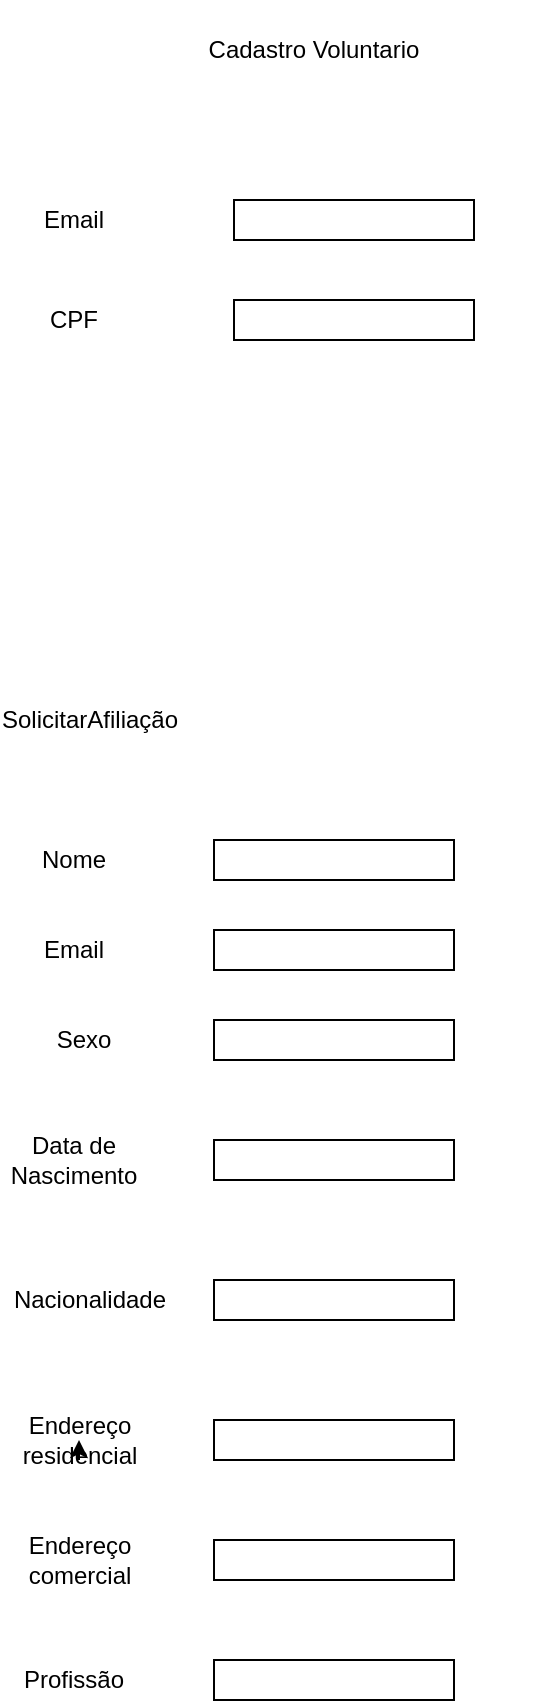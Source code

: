 <mxfile version="12.1.8" type="github" pages="1"><diagram id="g3p1TrioR_m2be5ZjilE" name="Page-1"><mxGraphModel dx="224.79" dy="-191.82" grid="0" gridSize="10" guides="1" tooltips="1" connect="1" arrows="1" fold="1" page="1" pageScale="1" pageWidth="827" pageHeight="1169" math="0" shadow="0"><root><mxCell id="0"/><mxCell id="1" parent="0"/><mxCell id="YFx6nTi4NT0PniofLmIu-2" value="Cadastro Voluntario" style="text;html=1;strokeColor=none;fillColor=none;align=center;verticalAlign=middle;whiteSpace=wrap;rounded=0;" vertex="1" parent="1"><mxGeometry x="115" y="30" width="230" height="50" as="geometry"/></mxCell><mxCell id="YFx6nTi4NT0PniofLmIu-3" value="Email" style="text;html=1;strokeColor=none;fillColor=none;align=center;verticalAlign=middle;whiteSpace=wrap;rounded=0;" vertex="1" parent="1"><mxGeometry x="90" y="130" width="40" height="20" as="geometry"/></mxCell><mxCell id="YFx6nTi4NT0PniofLmIu-12" value="Email" style="text;html=1;strokeColor=none;fillColor=none;align=center;verticalAlign=middle;whiteSpace=wrap;rounded=0;" vertex="1" parent="1"><mxGeometry x="90" y="495" width="40" height="20" as="geometry"/></mxCell><mxCell id="YFx6nTi4NT0PniofLmIu-4" value="CPF" style="text;html=1;strokeColor=none;fillColor=none;align=center;verticalAlign=middle;whiteSpace=wrap;rounded=0;" vertex="1" parent="1"><mxGeometry x="90" y="180" width="40" height="20" as="geometry"/></mxCell><mxCell id="YFx6nTi4NT0PniofLmIu-5" value="SolicitarAfiliação" style="text;html=1;strokeColor=none;fillColor=none;align=center;verticalAlign=middle;whiteSpace=wrap;rounded=0;" vertex="1" parent="1"><mxGeometry x="97.5" y="380" width="40" height="20" as="geometry"/></mxCell><mxCell id="YFx6nTi4NT0PniofLmIu-6" value="Nome" style="text;html=1;strokeColor=none;fillColor=none;align=center;verticalAlign=middle;whiteSpace=wrap;rounded=0;" vertex="1" parent="1"><mxGeometry x="90" y="450" width="40" height="20" as="geometry"/></mxCell><mxCell id="YFx6nTi4NT0PniofLmIu-7" value="Sexo" style="text;html=1;strokeColor=none;fillColor=none;align=center;verticalAlign=middle;whiteSpace=wrap;rounded=0;" vertex="1" parent="1"><mxGeometry x="95" y="540" width="40" height="20" as="geometry"/></mxCell><mxCell id="YFx6nTi4NT0PniofLmIu-8" value="Data de Nascimento" style="text;html=1;strokeColor=none;fillColor=none;align=center;verticalAlign=middle;whiteSpace=wrap;rounded=0;" vertex="1" parent="1"><mxGeometry x="90" y="600" width="40" height="20" as="geometry"/></mxCell><mxCell id="YFx6nTi4NT0PniofLmIu-9" value="Nacionalidade" style="text;html=1;strokeColor=none;fillColor=none;align=center;verticalAlign=middle;whiteSpace=wrap;rounded=0;" vertex="1" parent="1"><mxGeometry x="97.5" y="670" width="40" height="20" as="geometry"/></mxCell><mxCell id="YFx6nTi4NT0PniofLmIu-10" value="Endereço residencial" style="text;html=1;strokeColor=none;fillColor=none;align=center;verticalAlign=middle;whiteSpace=wrap;rounded=0;" vertex="1" parent="1"><mxGeometry x="92.5" y="740" width="40" height="20" as="geometry"/></mxCell><mxCell id="YFx6nTi4NT0PniofLmIu-11" value="Endereço comercial" style="text;html=1;strokeColor=none;fillColor=none;align=center;verticalAlign=middle;whiteSpace=wrap;rounded=0;" vertex="1" parent="1"><mxGeometry x="92.5" y="800" width="40" height="20" as="geometry"/></mxCell><mxCell id="YFx6nTi4NT0PniofLmIu-16" style="edgeStyle=orthogonalEdgeStyle;rounded=0;orthogonalLoop=1;jettySize=auto;html=1;exitX=0.5;exitY=1;exitDx=0;exitDy=0;entryX=0.5;entryY=0.5;entryDx=0;entryDy=0;entryPerimeter=0;" edge="1" parent="1" source="YFx6nTi4NT0PniofLmIu-10" target="YFx6nTi4NT0PniofLmIu-10"><mxGeometry relative="1" as="geometry"/></mxCell><mxCell id="YFx6nTi4NT0PniofLmIu-17" value="Profissão" style="text;html=1;strokeColor=none;fillColor=none;align=center;verticalAlign=middle;whiteSpace=wrap;rounded=0;" vertex="1" parent="1"><mxGeometry x="90" y="860" width="40" height="20" as="geometry"/></mxCell><mxCell id="YFx6nTi4NT0PniofLmIu-18" value="" style="rounded=0;whiteSpace=wrap;html=1;" vertex="1" parent="1"><mxGeometry x="190" y="130" width="120" height="20" as="geometry"/></mxCell><mxCell id="YFx6nTi4NT0PniofLmIu-19" value="" style="rounded=0;whiteSpace=wrap;html=1;" vertex="1" parent="1"><mxGeometry x="190" y="180" width="120" height="20" as="geometry"/></mxCell><mxCell id="YFx6nTi4NT0PniofLmIu-20" value="" style="rounded=0;whiteSpace=wrap;html=1;" vertex="1" parent="1"><mxGeometry x="180" y="450" width="120" height="20" as="geometry"/></mxCell><mxCell id="YFx6nTi4NT0PniofLmIu-22" value="" style="rounded=0;whiteSpace=wrap;html=1;" vertex="1" parent="1"><mxGeometry x="180" y="540" width="120" height="20" as="geometry"/></mxCell><mxCell id="YFx6nTi4NT0PniofLmIu-23" value="" style="rounded=0;whiteSpace=wrap;html=1;" vertex="1" parent="1"><mxGeometry x="180" y="600" width="120" height="20" as="geometry"/></mxCell><mxCell id="YFx6nTi4NT0PniofLmIu-24" value="" style="rounded=0;whiteSpace=wrap;html=1;" vertex="1" parent="1"><mxGeometry x="180" y="670" width="120" height="20" as="geometry"/></mxCell><mxCell id="YFx6nTi4NT0PniofLmIu-25" value="" style="rounded=0;whiteSpace=wrap;html=1;" vertex="1" parent="1"><mxGeometry x="180" y="740" width="120" height="20" as="geometry"/></mxCell><mxCell id="YFx6nTi4NT0PniofLmIu-26" value="" style="rounded=0;whiteSpace=wrap;html=1;" vertex="1" parent="1"><mxGeometry x="180" y="800" width="120" height="20" as="geometry"/></mxCell><mxCell id="YFx6nTi4NT0PniofLmIu-27" value="" style="rounded=0;whiteSpace=wrap;html=1;" vertex="1" parent="1"><mxGeometry x="180" y="495" width="120" height="20" as="geometry"/></mxCell><mxCell id="YFx6nTi4NT0PniofLmIu-28" value="" style="rounded=0;whiteSpace=wrap;html=1;" vertex="1" parent="1"><mxGeometry x="180" y="860" width="120" height="20" as="geometry"/></mxCell></root></mxGraphModel></diagram></mxfile>